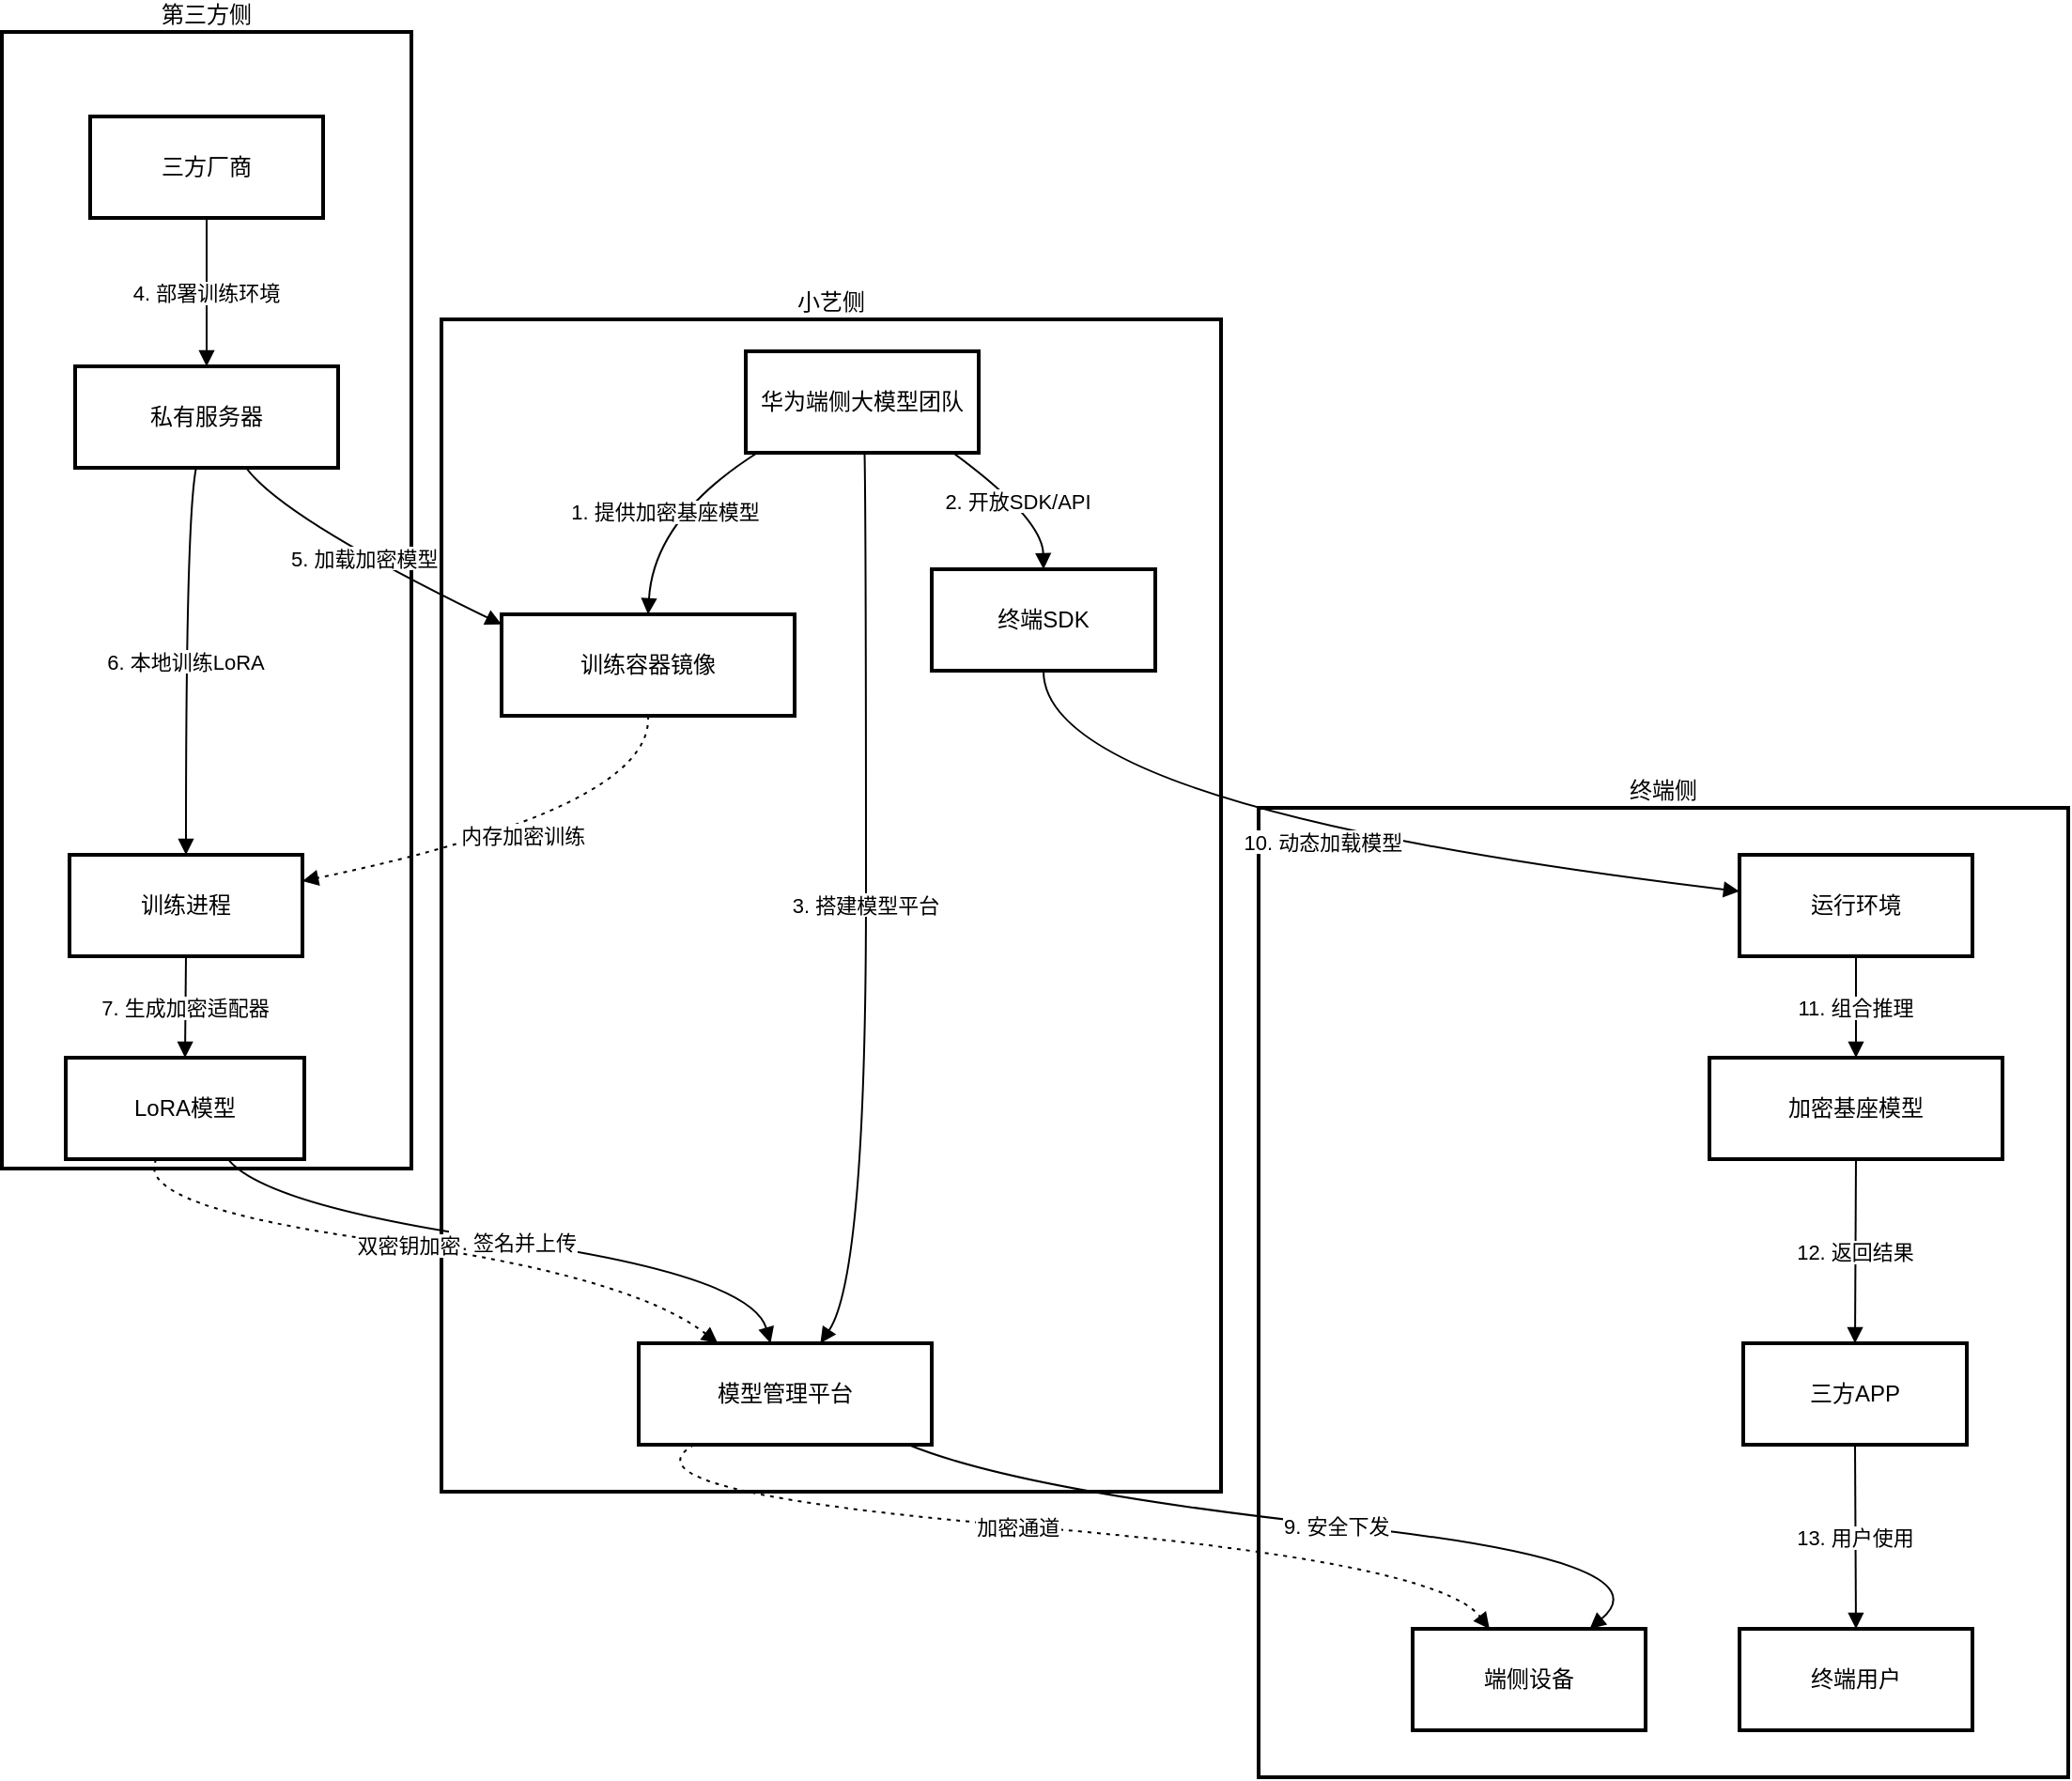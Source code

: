 <mxfile version="26.0.13">
  <diagram name="第 1 页" id="PX5OH3Gvif42_RHEIpKi">
    <mxGraphModel dx="1728" dy="2124" grid="1" gridSize="10" guides="1" tooltips="1" connect="1" arrows="1" fold="1" page="1" pageScale="1" pageWidth="827" pageHeight="1169" math="0" shadow="0">
      <root>
        <mxCell id="0" />
        <mxCell id="1" parent="0" />
        <mxCell id="IDMFy60mEpOIKTwCdm0q-2" value="终端侧" style="whiteSpace=wrap;strokeWidth=2;labelPosition=center;verticalLabelPosition=top;align=center;verticalAlign=bottom;" vertex="1" parent="1">
          <mxGeometry x="693" y="413" width="431" height="516" as="geometry" />
        </mxCell>
        <mxCell id="IDMFy60mEpOIKTwCdm0q-3" value="第三方侧" style="whiteSpace=wrap;strokeWidth=2;labelPosition=center;verticalLabelPosition=top;align=center;verticalAlign=bottom;" vertex="1" parent="1">
          <mxGeometry x="24" width="218" height="605" as="geometry" />
        </mxCell>
        <mxCell id="IDMFy60mEpOIKTwCdm0q-4" value="小艺侧" style="whiteSpace=wrap;strokeWidth=2;labelPosition=center;verticalLabelPosition=top;align=center;verticalAlign=bottom;" vertex="1" parent="1">
          <mxGeometry x="258" y="153" width="415" height="624" as="geometry" />
        </mxCell>
        <mxCell id="IDMFy60mEpOIKTwCdm0q-5" value="华为端侧大模型团队" style="whiteSpace=wrap;strokeWidth=2;" vertex="1" parent="1">
          <mxGeometry x="420" y="170" width="124" height="54" as="geometry" />
        </mxCell>
        <mxCell id="IDMFy60mEpOIKTwCdm0q-6" value="训练容器镜像" style="whiteSpace=wrap;strokeWidth=2;" vertex="1" parent="1">
          <mxGeometry x="290" y="310" width="156" height="54" as="geometry" />
        </mxCell>
        <mxCell id="IDMFy60mEpOIKTwCdm0q-7" value="终端SDK" style="whiteSpace=wrap;strokeWidth=2;" vertex="1" parent="1">
          <mxGeometry x="519" y="286" width="119" height="54" as="geometry" />
        </mxCell>
        <mxCell id="IDMFy60mEpOIKTwCdm0q-8" value="模型管理平台" style="whiteSpace=wrap;strokeWidth=2;" vertex="1" parent="1">
          <mxGeometry x="363" y="698" width="156" height="54" as="geometry" />
        </mxCell>
        <mxCell id="IDMFy60mEpOIKTwCdm0q-9" value="三方厂商" style="whiteSpace=wrap;strokeWidth=2;" vertex="1" parent="1">
          <mxGeometry x="71" y="45" width="124" height="54" as="geometry" />
        </mxCell>
        <mxCell id="IDMFy60mEpOIKTwCdm0q-10" value="私有服务器" style="whiteSpace=wrap;strokeWidth=2;" vertex="1" parent="1">
          <mxGeometry x="63" y="178" width="140" height="54" as="geometry" />
        </mxCell>
        <mxCell id="IDMFy60mEpOIKTwCdm0q-11" value="训练进程" style="whiteSpace=wrap;strokeWidth=2;" vertex="1" parent="1">
          <mxGeometry x="60" y="438" width="124" height="54" as="geometry" />
        </mxCell>
        <mxCell id="IDMFy60mEpOIKTwCdm0q-12" value="LoRA模型" style="whiteSpace=wrap;strokeWidth=2;" vertex="1" parent="1">
          <mxGeometry x="58" y="546" width="127" height="54" as="geometry" />
        </mxCell>
        <mxCell id="IDMFy60mEpOIKTwCdm0q-13" value="端侧设备" style="whiteSpace=wrap;strokeWidth=2;" vertex="1" parent="1">
          <mxGeometry x="775" y="850" width="124" height="54" as="geometry" />
        </mxCell>
        <mxCell id="IDMFy60mEpOIKTwCdm0q-14" value="运行环境" style="whiteSpace=wrap;strokeWidth=2;" vertex="1" parent="1">
          <mxGeometry x="949" y="438" width="124" height="54" as="geometry" />
        </mxCell>
        <mxCell id="IDMFy60mEpOIKTwCdm0q-15" value="加密基座模型" style="whiteSpace=wrap;strokeWidth=2;" vertex="1" parent="1">
          <mxGeometry x="933" y="546" width="156" height="54" as="geometry" />
        </mxCell>
        <mxCell id="IDMFy60mEpOIKTwCdm0q-16" value="三方APP" style="whiteSpace=wrap;strokeWidth=2;" vertex="1" parent="1">
          <mxGeometry x="951" y="698" width="119" height="54" as="geometry" />
        </mxCell>
        <mxCell id="IDMFy60mEpOIKTwCdm0q-17" value="终端用户" style="whiteSpace=wrap;strokeWidth=2;" vertex="1" parent="1">
          <mxGeometry x="949" y="850" width="124" height="54" as="geometry" />
        </mxCell>
        <mxCell id="IDMFy60mEpOIKTwCdm0q-18" value="1. 提供加密基座模型" style="curved=1;startArrow=none;endArrow=block;exitX=0.05;exitY=1;entryX=0.5;entryY=0;rounded=0;" edge="1" parent="1" source="IDMFy60mEpOIKTwCdm0q-5" target="IDMFy60mEpOIKTwCdm0q-6">
          <mxGeometry relative="1" as="geometry">
            <Array as="points">
              <mxPoint x="371" y="259" />
            </Array>
          </mxGeometry>
        </mxCell>
        <mxCell id="IDMFy60mEpOIKTwCdm0q-19" value="2. 开放SDK/API" style="curved=1;startArrow=none;endArrow=block;exitX=0.89;exitY=1;entryX=0.5;entryY=0;rounded=0;" edge="1" parent="1" source="IDMFy60mEpOIKTwCdm0q-5" target="IDMFy60mEpOIKTwCdm0q-7">
          <mxGeometry relative="1" as="geometry">
            <Array as="points">
              <mxPoint x="578" y="259" />
            </Array>
          </mxGeometry>
        </mxCell>
        <mxCell id="IDMFy60mEpOIKTwCdm0q-20" value="3. 搭建模型平台" style="curved=1;startArrow=none;endArrow=block;exitX=0.51;exitY=1;entryX=0.62;entryY=0;rounded=0;" edge="1" parent="1" source="IDMFy60mEpOIKTwCdm0q-5" target="IDMFy60mEpOIKTwCdm0q-8">
          <mxGeometry relative="1" as="geometry">
            <Array as="points">
              <mxPoint x="484" y="259" />
              <mxPoint x="484" y="662" />
            </Array>
          </mxGeometry>
        </mxCell>
        <mxCell id="IDMFy60mEpOIKTwCdm0q-21" value="4. 部署训练环境" style="curved=1;startArrow=none;endArrow=block;exitX=0.5;exitY=1;entryX=0.5;entryY=0;rounded=0;" edge="1" parent="1" source="IDMFy60mEpOIKTwCdm0q-9" target="IDMFy60mEpOIKTwCdm0q-10">
          <mxGeometry relative="1" as="geometry">
            <Array as="points" />
          </mxGeometry>
        </mxCell>
        <mxCell id="IDMFy60mEpOIKTwCdm0q-22" value="5. 加载加密模型" style="curved=1;startArrow=none;endArrow=block;exitX=0.65;exitY=1;entryX=0;entryY=0.1;rounded=0;" edge="1" parent="1" source="IDMFy60mEpOIKTwCdm0q-10" target="IDMFy60mEpOIKTwCdm0q-6">
          <mxGeometry relative="1" as="geometry">
            <Array as="points">
              <mxPoint x="174" y="259" />
            </Array>
          </mxGeometry>
        </mxCell>
        <mxCell id="IDMFy60mEpOIKTwCdm0q-23" value="6. 本地训练LoRA" style="curved=1;startArrow=none;endArrow=block;exitX=0.46;exitY=1;entryX=0.5;entryY=0;rounded=0;" edge="1" parent="1" source="IDMFy60mEpOIKTwCdm0q-10" target="IDMFy60mEpOIKTwCdm0q-11">
          <mxGeometry relative="1" as="geometry">
            <Array as="points">
              <mxPoint x="122" y="259" />
            </Array>
          </mxGeometry>
        </mxCell>
        <mxCell id="IDMFy60mEpOIKTwCdm0q-24" value="7. 生成加密适配器" style="curved=1;startArrow=none;endArrow=block;exitX=0.5;exitY=1;entryX=0.5;entryY=0;rounded=0;" edge="1" parent="1" source="IDMFy60mEpOIKTwCdm0q-11" target="IDMFy60mEpOIKTwCdm0q-12">
          <mxGeometry relative="1" as="geometry">
            <Array as="points" />
          </mxGeometry>
        </mxCell>
        <mxCell id="IDMFy60mEpOIKTwCdm0q-25" value="8. 签名并上传" style="curved=1;startArrow=none;endArrow=block;exitX=0.68;exitY=1;entryX=0.45;entryY=0;rounded=0;" edge="1" parent="1" source="IDMFy60mEpOIKTwCdm0q-12" target="IDMFy60mEpOIKTwCdm0q-8">
          <mxGeometry relative="1" as="geometry">
            <Array as="points">
              <mxPoint x="164" y="625" />
              <mxPoint x="423" y="662" />
            </Array>
          </mxGeometry>
        </mxCell>
        <mxCell id="IDMFy60mEpOIKTwCdm0q-26" value="9. 安全下发" style="curved=1;startArrow=none;endArrow=block;exitX=0.92;exitY=1;entryX=0.76;entryY=0;rounded=0;" edge="1" parent="1" source="IDMFy60mEpOIKTwCdm0q-8" target="IDMFy60mEpOIKTwCdm0q-13">
          <mxGeometry relative="1" as="geometry">
            <Array as="points">
              <mxPoint x="568" y="777" />
              <mxPoint x="912" y="814" />
            </Array>
          </mxGeometry>
        </mxCell>
        <mxCell id="IDMFy60mEpOIKTwCdm0q-27" value="10. 动态加载模型" style="curved=1;startArrow=none;endArrow=block;exitX=0.5;exitY=1;entryX=0;entryY=0.36;rounded=0;" edge="1" parent="1" source="IDMFy60mEpOIKTwCdm0q-7" target="IDMFy60mEpOIKTwCdm0q-14">
          <mxGeometry relative="1" as="geometry">
            <Array as="points">
              <mxPoint x="578" y="413" />
            </Array>
          </mxGeometry>
        </mxCell>
        <mxCell id="IDMFy60mEpOIKTwCdm0q-28" value="11. 组合推理" style="curved=1;startArrow=none;endArrow=block;exitX=0.5;exitY=1;entryX=0.5;entryY=0;rounded=0;" edge="1" parent="1" source="IDMFy60mEpOIKTwCdm0q-14" target="IDMFy60mEpOIKTwCdm0q-15">
          <mxGeometry relative="1" as="geometry">
            <Array as="points" />
          </mxGeometry>
        </mxCell>
        <mxCell id="IDMFy60mEpOIKTwCdm0q-29" value="12. 返回结果" style="curved=1;startArrow=none;endArrow=block;exitX=0.5;exitY=1;entryX=0.5;entryY=0;rounded=0;" edge="1" parent="1" source="IDMFy60mEpOIKTwCdm0q-15" target="IDMFy60mEpOIKTwCdm0q-16">
          <mxGeometry relative="1" as="geometry">
            <Array as="points" />
          </mxGeometry>
        </mxCell>
        <mxCell id="IDMFy60mEpOIKTwCdm0q-30" value="13. 用户使用" style="curved=1;startArrow=none;endArrow=block;exitX=0.5;exitY=1;entryX=0.5;entryY=0;rounded=0;" edge="1" parent="1" source="IDMFy60mEpOIKTwCdm0q-16" target="IDMFy60mEpOIKTwCdm0q-17">
          <mxGeometry relative="1" as="geometry">
            <Array as="points" />
          </mxGeometry>
        </mxCell>
        <mxCell id="IDMFy60mEpOIKTwCdm0q-31" value="加密通道" style="curved=1;dashed=1;dashPattern=2 3;startArrow=none;endArrow=block;exitX=0.19;exitY=1;entryX=0.33;entryY=0;rounded=0;" edge="1" parent="1" source="IDMFy60mEpOIKTwCdm0q-8" target="IDMFy60mEpOIKTwCdm0q-13">
          <mxGeometry relative="1" as="geometry">
            <Array as="points">
              <mxPoint x="348" y="777" />
              <mxPoint x="788" y="814" />
            </Array>
          </mxGeometry>
        </mxCell>
        <mxCell id="IDMFy60mEpOIKTwCdm0q-32" value="内存加密训练" style="curved=1;dashed=1;dashPattern=2 3;startArrow=none;endArrow=block;exitX=0.5;exitY=1;entryX=1;entryY=0.26;rounded=0;" edge="1" parent="1" source="IDMFy60mEpOIKTwCdm0q-6" target="IDMFy60mEpOIKTwCdm0q-11">
          <mxGeometry relative="1" as="geometry">
            <Array as="points">
              <mxPoint x="371" y="413" />
            </Array>
          </mxGeometry>
        </mxCell>
        <mxCell id="IDMFy60mEpOIKTwCdm0q-33" value="双密钥加密" style="curved=1;dashed=1;dashPattern=2 3;startArrow=none;endArrow=block;exitX=0.38;exitY=1;entryX=0.27;entryY=0;rounded=0;" edge="1" parent="1" source="IDMFy60mEpOIKTwCdm0q-12" target="IDMFy60mEpOIKTwCdm0q-8">
          <mxGeometry relative="1" as="geometry">
            <Array as="points">
              <mxPoint x="93" y="625" />
              <mxPoint x="359" y="662" />
            </Array>
          </mxGeometry>
        </mxCell>
      </root>
    </mxGraphModel>
  </diagram>
</mxfile>
